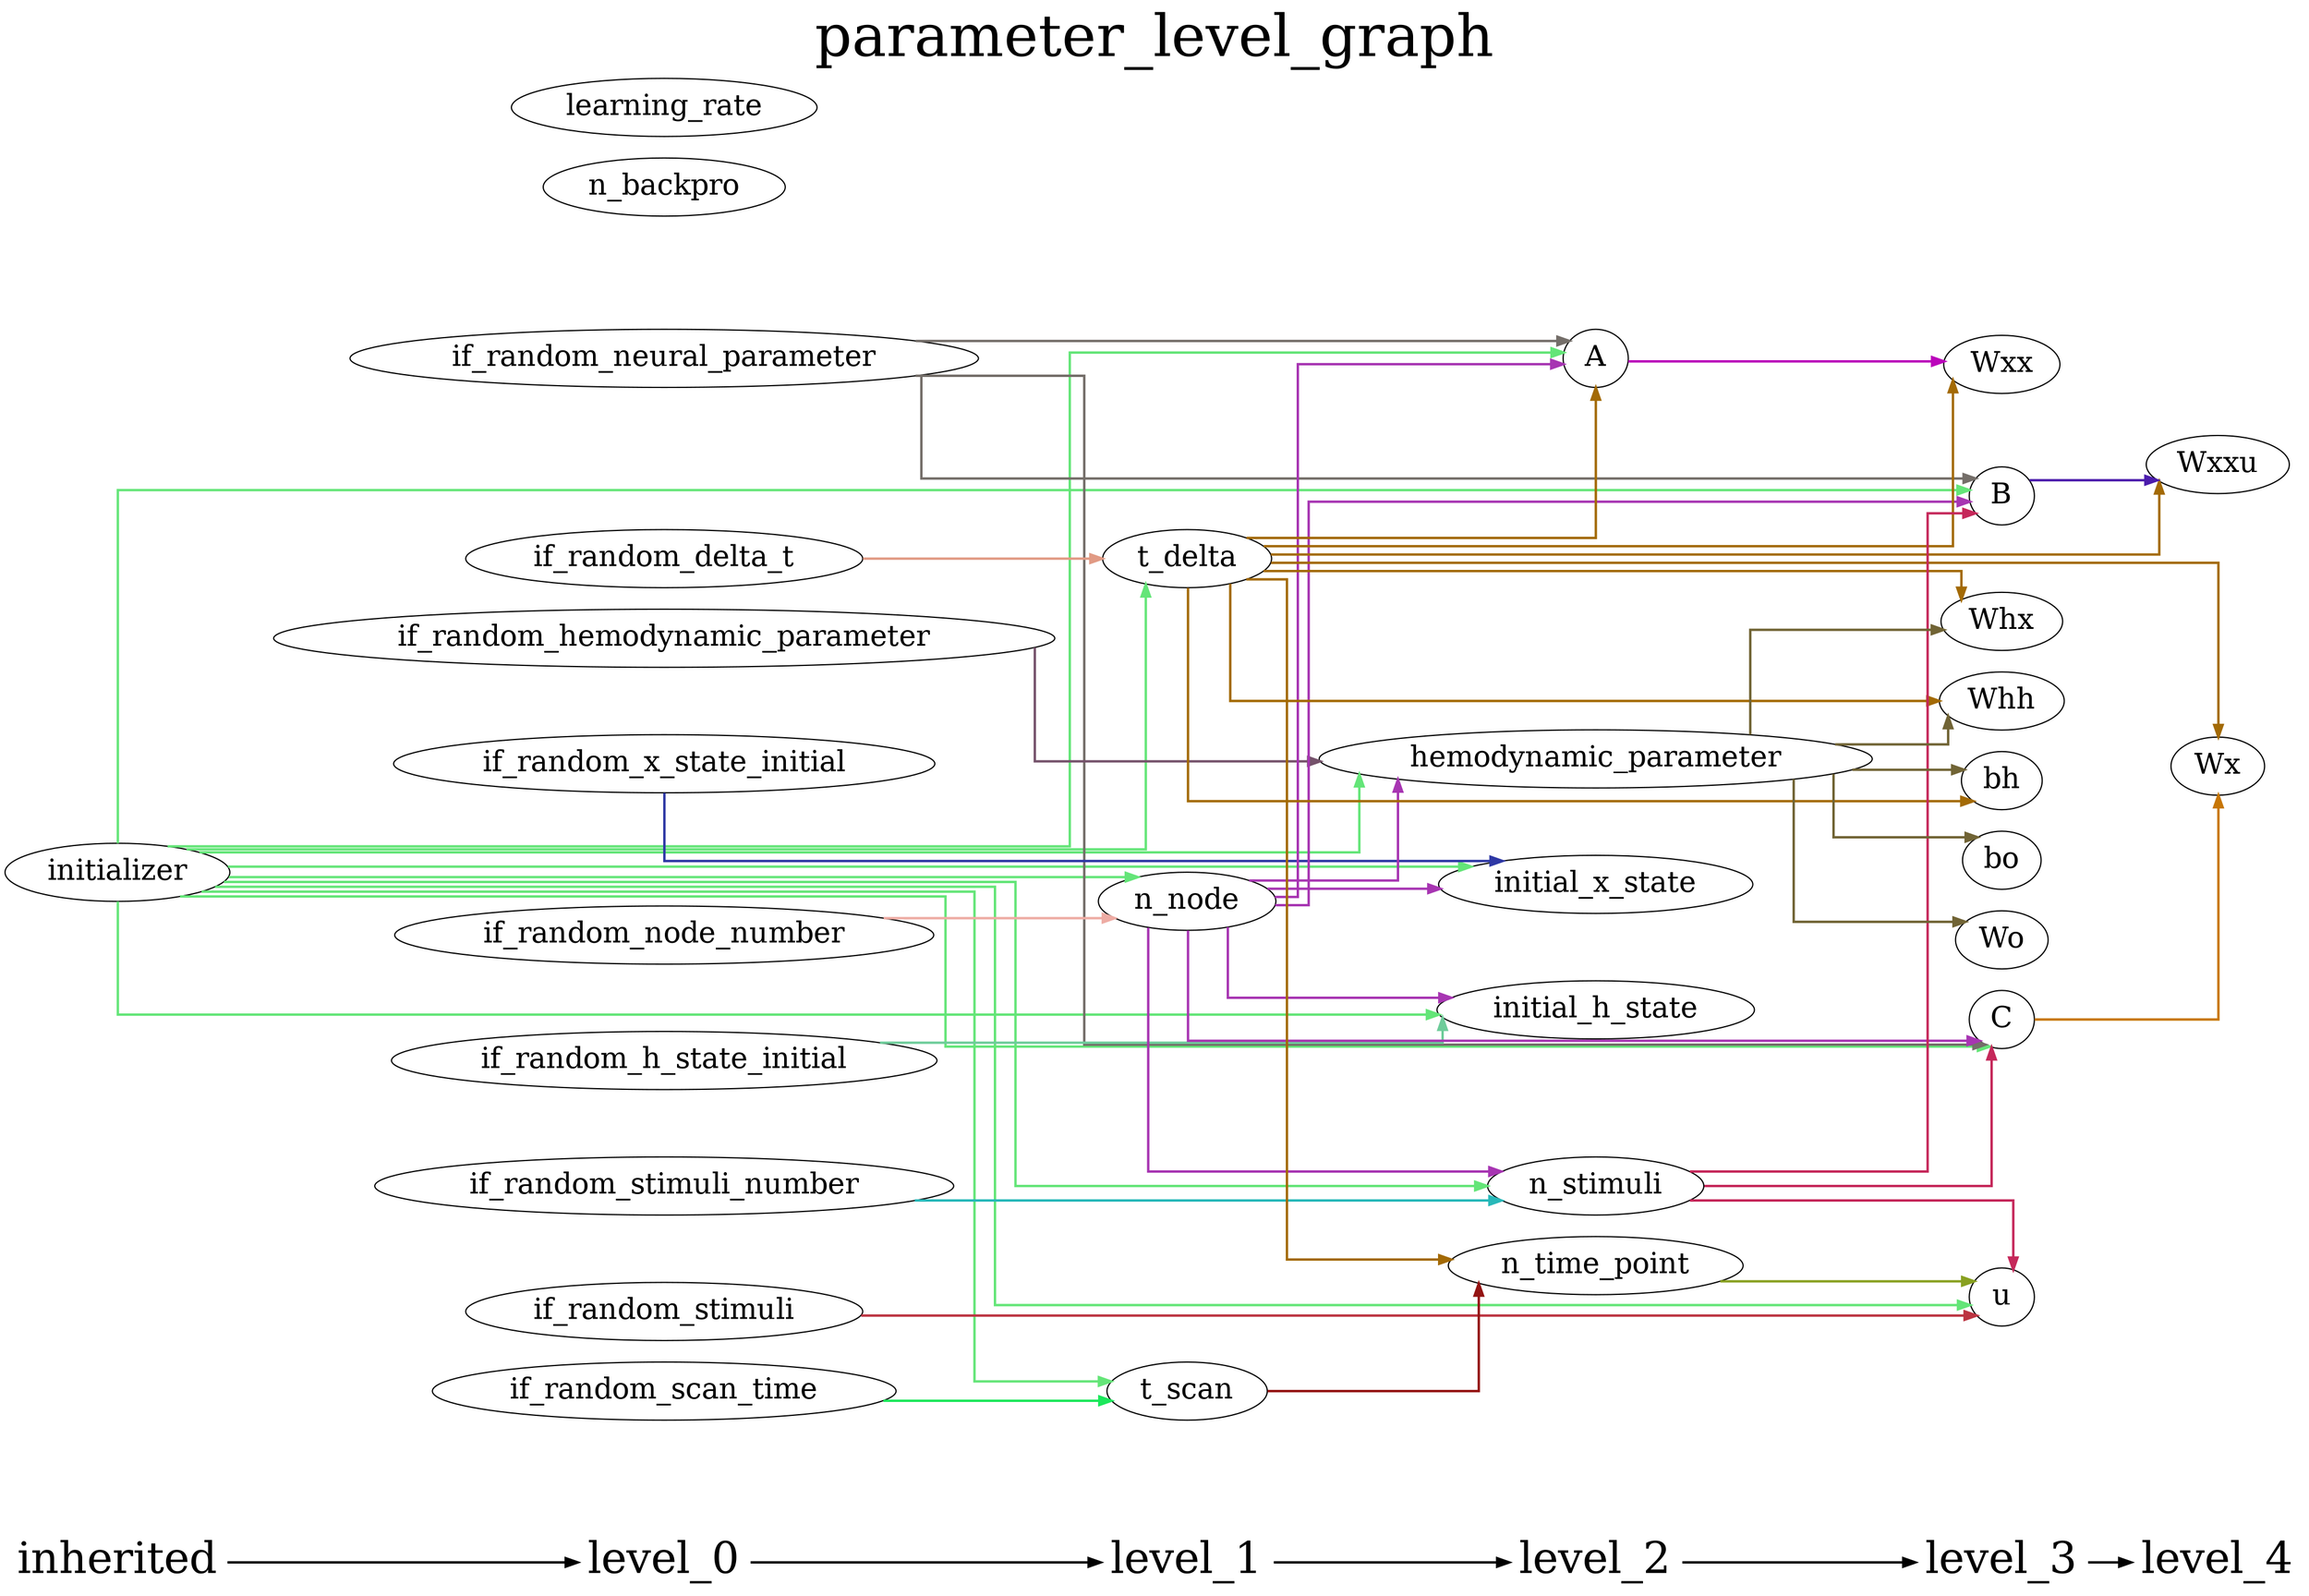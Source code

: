 digraph G {
          splines=ortho;
          fontsize = 48;
          rankdir = "LR";
          node[fontsize=24];
          edge[penwidth=2];
          {
          node [shape=plaintext fontsize=36];
          inherited -> 
          level_0 -> 
          level_1 -> 
          level_2 -> 
          level_3 -> 
          level_4
          }
          {rank = same;
          inherited;
          initializer;
          }
          {rank = same;
          level_0;
          if_random_neural_parameter;
          if_random_hemodynamic_parameter;
          if_random_x_state_initial;
          if_random_h_state_initial;
          if_random_stimuli;
          if_random_node_number;
          if_random_stimuli_number;
          if_random_delta_t;
          if_random_scan_time;
          n_backpro;
          learning_rate;
          }
          {rank = same;
          level_1;
          n_node;
          t_delta;
          t_scan;
          }
          {rank = same;
          level_2;
          n_time_point;
          n_stimuli;
          A;
          hemodynamic_parameter;
          initial_x_state;
          initial_h_state;
          }
          {rank = same;
          level_3;
          u;
          B;
          C;
          Wxx;
          Whx;
          Whh;
          bh;
          Wo;
          bo;
          }
          {rank = same;
          level_4;
          Wxxu;
          Wx;
          }
          if_random_scan_time -> t_scan [color="#1CE75B"];
          n_time_point -> u [color="#88A020"];
          n_node -> n_stimuli [color="#A735B2"];
          n_node -> C [color="#A735B2"];
          n_node -> B [color="#A735B2"];
          n_node -> hemodynamic_parameter [color="#A735B2"];
          n_node -> initial_x_state [color="#A735B2"];
          n_node -> A [color="#A735B2"];
          n_node -> initial_h_state [color="#A735B2"];
          n_stimuli -> u [color="#C5285A"];
          n_stimuli -> C [color="#C5285A"];
          n_stimuli -> B [color="#C5285A"];
          t_scan -> n_time_point [color="#941413"];
          if_random_x_state_initial -> initial_x_state [color="#2E38A5"];
          if_random_hemodynamic_parameter -> hemodynamic_parameter [color="#75526B"];
          initializer -> u [color="#64E578"];
          initializer -> n_stimuli [color="#64E578"];
          initializer -> C [color="#64E578"];
          initializer -> B [color="#64E578"];
          initializer -> hemodynamic_parameter [color="#64E578"];
          initializer -> n_node [color="#64E578"];
          initializer -> t_scan [color="#64E578"];
          initializer -> initial_x_state [color="#64E578"];
          initializer -> A [color="#64E578"];
          initializer -> initial_h_state [color="#64E578"];
          initializer -> t_delta [color="#64E578"];
          if_random_neural_parameter -> C [color="#746E69"];
          if_random_neural_parameter -> B [color="#746E69"];
          if_random_neural_parameter -> A [color="#746E69"];
          if_random_delta_t -> t_delta [color="#E19A84"];
          C -> Wx [color="#C77605"];
          t_delta -> n_time_point [color="#A36A05"];
          t_delta -> Whh [color="#A36A05"];
          t_delta -> Whx [color="#A36A05"];
          t_delta -> Wxx [color="#A36A05"];
          t_delta -> bh [color="#A36A05"];
          t_delta -> Wxxu [color="#A36A05"];
          t_delta -> Wx [color="#A36A05"];
          t_delta -> A [color="#A36A05"];
          if_random_node_number -> n_node [color="#EEACA4"];
          B -> Wxxu [color="#4B1CAC"];
          if_random_h_state_initial -> initial_h_state [color="#6ECC9A"];
          A -> Wxx [color="#BB04BB"];
          if_random_stimuli -> u [color="#BC3441"];
          hemodynamic_parameter -> Wo [color="#716435"];
          hemodynamic_parameter -> Whh [color="#716435"];
          hemodynamic_parameter -> Whx [color="#716435"];
          hemodynamic_parameter -> bh [color="#716435"];
          hemodynamic_parameter -> bo [color="#716435"];
          if_random_stimuli_number -> n_stimuli [color="#28B8B9"];
          labelloc = "t";
          label = "parameter_level_graph";
}
